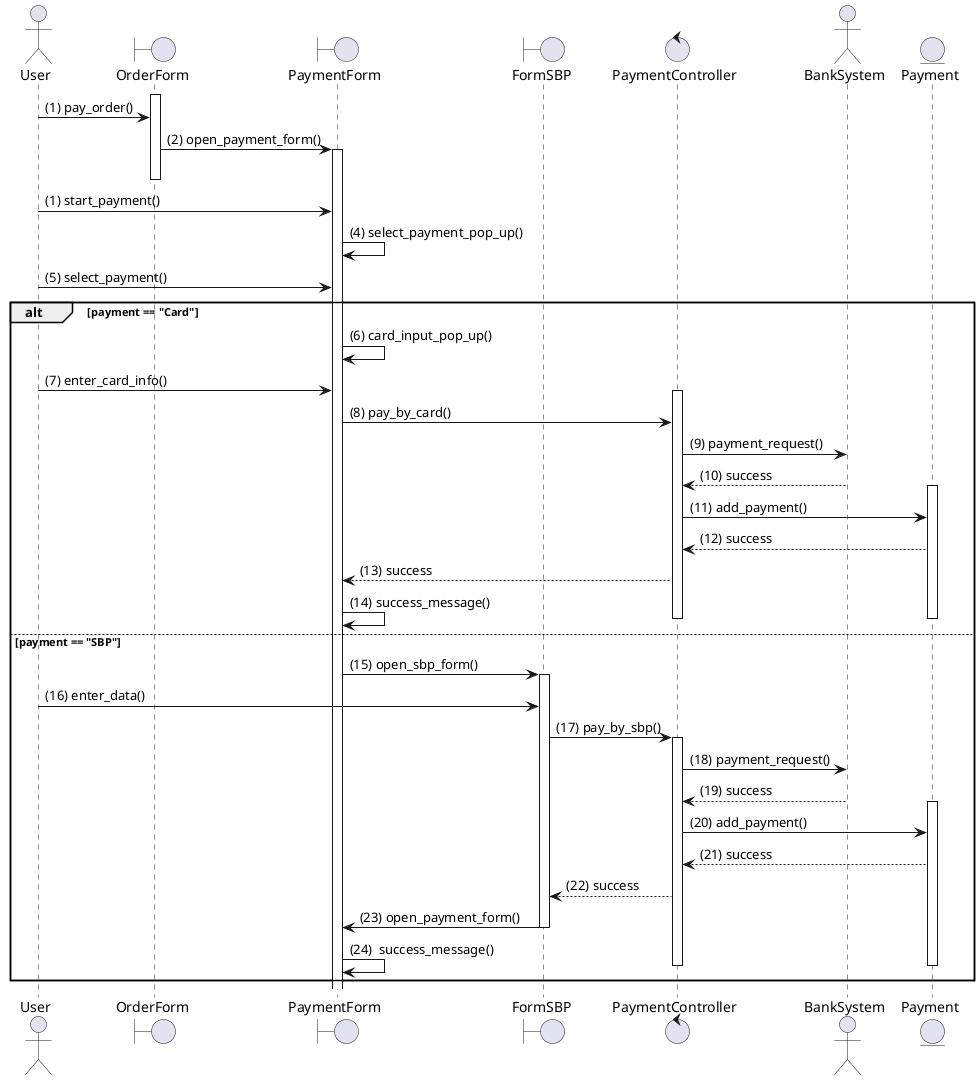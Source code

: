 @startuml
actor User
boundary OrderForm
boundary PaymentForm
boundary FormSBP
control PaymentController
actor BankSystem
entity Payment


activate OrderForm
User -> OrderForm : (1) pay_order()
OrderForm -> PaymentForm : (2) open_payment_form()
activate PaymentForm
deactivate OrderForm

User -> PaymentForm : (1) start_payment()




PaymentForm -> PaymentForm : (4) select_payment_pop_up()
User -> PaymentForm : (5) select_payment()

alt payment == "Card"
    PaymentForm -> PaymentForm : (6) card_input_pop_up()
    User -> PaymentForm : (7) enter_card_info()
    activate PaymentController
    PaymentForm -> PaymentController : (8) pay_by_card()
    PaymentController -> BankSystem : (9) payment_request()
    BankSystem --> PaymentController : (10) success
    activate Payment
    PaymentController -> Payment : (11) add_payment()
    PaymentController <-- Payment : (12) success
    PaymentController --> PaymentForm : (13) success
    PaymentForm -> PaymentForm : (14) success_message()
    deactivate Payment
    deactivate PaymentController

else payment == "SBP"
   
    PaymentForm -> FormSBP  : (15) open_sbp_form()
    activate FormSBP
    User -> FormSBP : (16) enter_data()
    FormSBP -> PaymentController : (17) pay_by_sbp()
    activate PaymentController
    PaymentController -> BankSystem : (18) payment_request()
    BankSystem --> PaymentController : (19) success
    activate Payment
    PaymentController -> Payment : (20) add_payment()
    PaymentController <-- Payment : (21) success
    PaymentController --> FormSBP : (22) success
    FormSBP -> PaymentForm : (23) open_payment_form()
    deactivate FormSBP
    PaymentForm -> PaymentForm : (24)  success_message()
    deactivate Payment
    deactivate PaymentController
end
@enduml